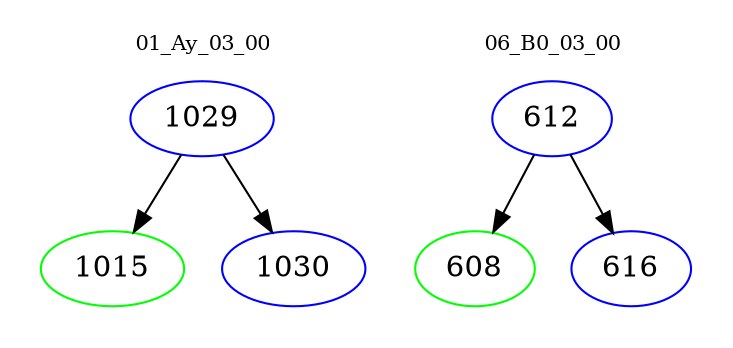 digraph{
subgraph cluster_0 {
color = white
label = "01_Ay_03_00";
fontsize=10;
T0_1029 [label="1029", color="blue"]
T0_1029 -> T0_1015 [color="black"]
T0_1015 [label="1015", color="green"]
T0_1029 -> T0_1030 [color="black"]
T0_1030 [label="1030", color="blue"]
}
subgraph cluster_1 {
color = white
label = "06_B0_03_00";
fontsize=10;
T1_612 [label="612", color="blue"]
T1_612 -> T1_608 [color="black"]
T1_608 [label="608", color="green"]
T1_612 -> T1_616 [color="black"]
T1_616 [label="616", color="blue"]
}
}
